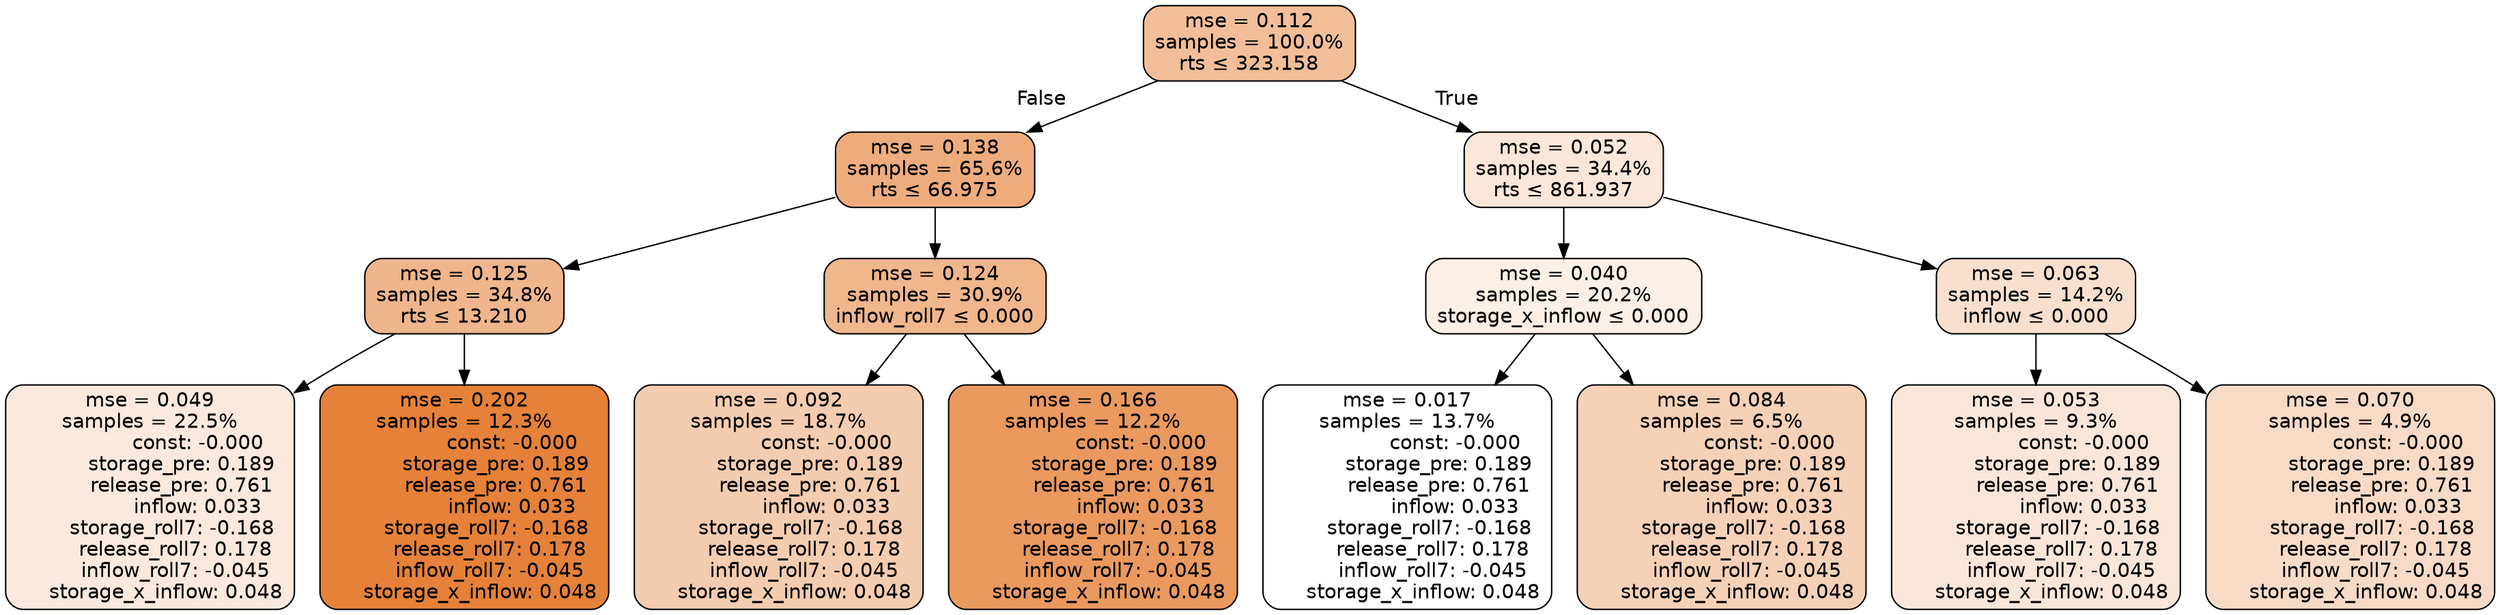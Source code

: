 digraph tree {
node [shape=rectangle, style="filled, rounded", color="black", fontname=helvetica] ;
edge [fontname=helvetica] ;
	"0" [label="mse = 0.112
samples = 100.0%
rts &le; 323.158", fillcolor="#f1be99"]
	"1" [label="mse = 0.138
samples = 65.6%
rts &le; 66.975", fillcolor="#eeac7d"]
	"2" [label="mse = 0.125
samples = 34.8%
rts &le; 13.210", fillcolor="#efb58c"]
	"3" [label="mse = 0.049
samples = 22.5%
               const: -0.000
          storage_pre: 0.189
          release_pre: 0.761
               inflow: 0.033
       storage_roll7: -0.168
        release_roll7: 0.178
        inflow_roll7: -0.045
     storage_x_inflow: 0.048", fillcolor="#fae9dc"]
	"4" [label="mse = 0.202
samples = 12.3%
               const: -0.000
          storage_pre: 0.189
          release_pre: 0.761
               inflow: 0.033
       storage_roll7: -0.168
        release_roll7: 0.178
        inflow_roll7: -0.045
     storage_x_inflow: 0.048", fillcolor="#e58139"]
	"5" [label="mse = 0.124
samples = 30.9%
inflow_roll7 &le; 0.000", fillcolor="#f0b68c"]
	"6" [label="mse = 0.092
samples = 18.7%
               const: -0.000
          storage_pre: 0.189
          release_pre: 0.761
               inflow: 0.033
       storage_roll7: -0.168
        release_roll7: 0.178
        inflow_roll7: -0.045
     storage_x_inflow: 0.048", fillcolor="#f4ccaf"]
	"7" [label="mse = 0.166
samples = 12.2%
               const: -0.000
          storage_pre: 0.189
          release_pre: 0.761
               inflow: 0.033
       storage_roll7: -0.168
        release_roll7: 0.178
        inflow_roll7: -0.045
     storage_x_inflow: 0.048", fillcolor="#ea995f"]
	"8" [label="mse = 0.052
samples = 34.4%
rts &le; 861.937", fillcolor="#fae7d9"]
	"9" [label="mse = 0.040
samples = 20.2%
storage_x_inflow &le; 0.000", fillcolor="#fbefe6"]
	"10" [label="mse = 0.017
samples = 13.7%
               const: -0.000
          storage_pre: 0.189
          release_pre: 0.761
               inflow: 0.033
       storage_roll7: -0.168
        release_roll7: 0.178
        inflow_roll7: -0.045
     storage_x_inflow: 0.048", fillcolor="#ffffff"]
	"11" [label="mse = 0.084
samples = 6.5%
               const: -0.000
          storage_pre: 0.189
          release_pre: 0.761
               inflow: 0.033
       storage_roll7: -0.168
        release_roll7: 0.178
        inflow_roll7: -0.045
     storage_x_inflow: 0.048", fillcolor="#f5d1b7"]
	"12" [label="mse = 0.063
samples = 14.2%
inflow &le; 0.000", fillcolor="#f8dfce"]
	"13" [label="mse = 0.053
samples = 9.3%
               const: -0.000
          storage_pre: 0.189
          release_pre: 0.761
               inflow: 0.033
       storage_roll7: -0.168
        release_roll7: 0.178
        inflow_roll7: -0.045
     storage_x_inflow: 0.048", fillcolor="#fae6d9"]
	"14" [label="mse = 0.070
samples = 4.9%
               const: -0.000
          storage_pre: 0.189
          release_pre: 0.761
               inflow: 0.033
       storage_roll7: -0.168
        release_roll7: 0.178
        inflow_roll7: -0.045
     storage_x_inflow: 0.048", fillcolor="#f7dbc6"]

	"0" -> "1" [labeldistance=2.5, labelangle=45, headlabel="False"]
	"1" -> "2"
	"2" -> "3"
	"2" -> "4"
	"1" -> "5"
	"5" -> "6"
	"5" -> "7"
	"0" -> "8" [labeldistance=2.5, labelangle=-45, headlabel="True"]
	"8" -> "9"
	"9" -> "10"
	"9" -> "11"
	"8" -> "12"
	"12" -> "13"
	"12" -> "14"
}
